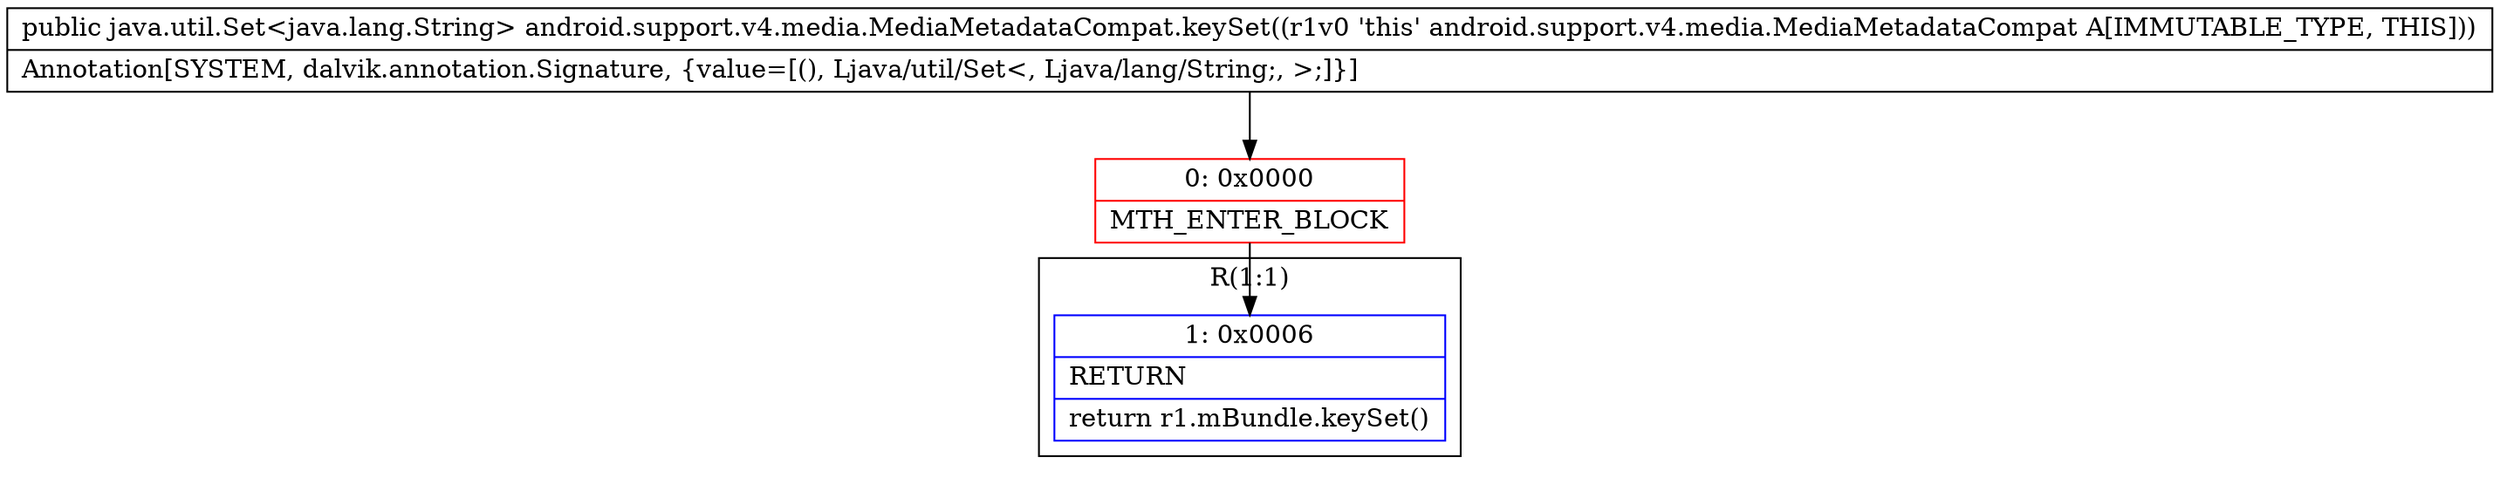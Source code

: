 digraph "CFG forandroid.support.v4.media.MediaMetadataCompat.keySet()Ljava\/util\/Set;" {
subgraph cluster_Region_409576613 {
label = "R(1:1)";
node [shape=record,color=blue];
Node_1 [shape=record,label="{1\:\ 0x0006|RETURN\l|return r1.mBundle.keySet()\l}"];
}
Node_0 [shape=record,color=red,label="{0\:\ 0x0000|MTH_ENTER_BLOCK\l}"];
MethodNode[shape=record,label="{public java.util.Set\<java.lang.String\> android.support.v4.media.MediaMetadataCompat.keySet((r1v0 'this' android.support.v4.media.MediaMetadataCompat A[IMMUTABLE_TYPE, THIS]))  | Annotation[SYSTEM, dalvik.annotation.Signature, \{value=[(), Ljava\/util\/Set\<, Ljava\/lang\/String;, \>;]\}]\l}"];
MethodNode -> Node_0;
Node_0 -> Node_1;
}

